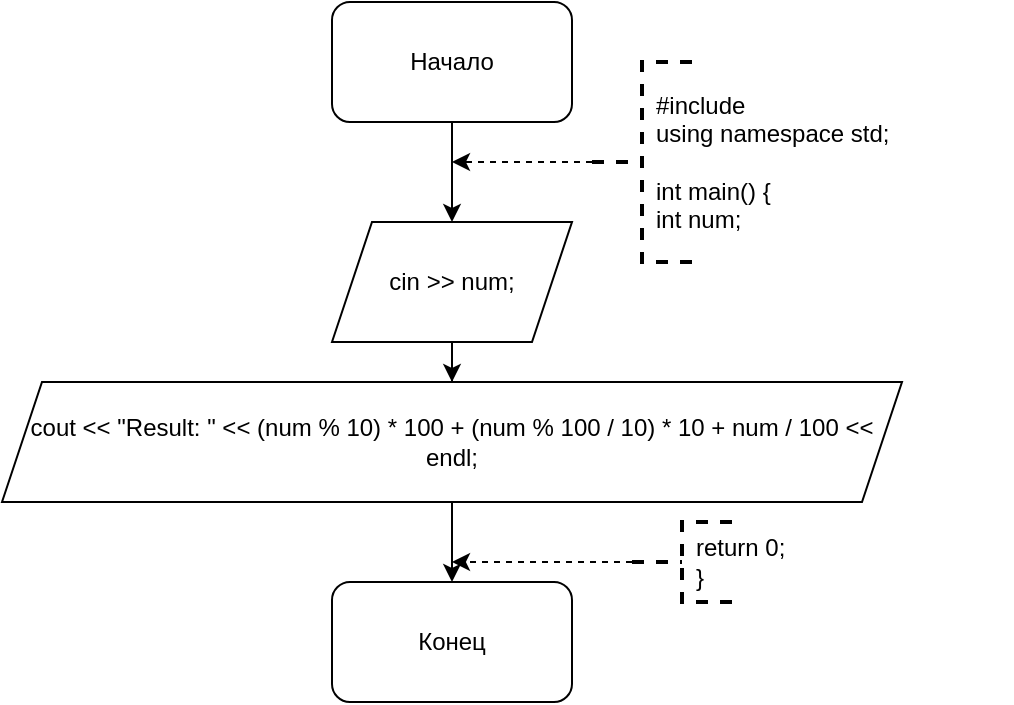 <mxfile version="13.9.9" type="device"><diagram id="hNVPElEaRh08emfigoWd" name="Страница 1"><mxGraphModel dx="1024" dy="592" grid="1" gridSize="10" guides="1" tooltips="1" connect="1" arrows="1" fold="1" page="1" pageScale="1" pageWidth="827" pageHeight="1169" math="0" shadow="0"><root><mxCell id="0"/><mxCell id="1" parent="0"/><mxCell id="JrHkwXG36gAFmYf-6ycT-5" style="edgeStyle=orthogonalEdgeStyle;rounded=0;orthogonalLoop=1;jettySize=auto;html=1;" edge="1" parent="1" source="JrHkwXG36gAFmYf-6ycT-1" target="JrHkwXG36gAFmYf-6ycT-2"><mxGeometry relative="1" as="geometry"/></mxCell><mxCell id="JrHkwXG36gAFmYf-6ycT-1" value="Начало" style="rounded=1;whiteSpace=wrap;html=1;" vertex="1" parent="1"><mxGeometry x="340" y="10" width="120" height="60" as="geometry"/></mxCell><mxCell id="JrHkwXG36gAFmYf-6ycT-6" style="edgeStyle=orthogonalEdgeStyle;rounded=0;orthogonalLoop=1;jettySize=auto;html=1;" edge="1" parent="1" source="JrHkwXG36gAFmYf-6ycT-2" target="JrHkwXG36gAFmYf-6ycT-3"><mxGeometry relative="1" as="geometry"/></mxCell><mxCell id="JrHkwXG36gAFmYf-6ycT-2" value="cin &amp;gt;&amp;gt; num;" style="shape=parallelogram;perimeter=parallelogramPerimeter;whiteSpace=wrap;html=1;fixedSize=1;" vertex="1" parent="1"><mxGeometry x="340" y="120" width="120" height="60" as="geometry"/></mxCell><mxCell id="JrHkwXG36gAFmYf-6ycT-7" style="edgeStyle=orthogonalEdgeStyle;rounded=0;orthogonalLoop=1;jettySize=auto;html=1;entryX=0.5;entryY=0;entryDx=0;entryDy=0;" edge="1" parent="1" source="JrHkwXG36gAFmYf-6ycT-3" target="JrHkwXG36gAFmYf-6ycT-4"><mxGeometry relative="1" as="geometry"/></mxCell><mxCell id="JrHkwXG36gAFmYf-6ycT-3" value="cout &amp;lt;&amp;lt; &quot;Result: &quot; &amp;lt;&amp;lt; (num % 10) * 100 + (num % 100 / 10) * 10 + num / 100 &amp;lt;&amp;lt; endl;" style="shape=parallelogram;perimeter=parallelogramPerimeter;whiteSpace=wrap;html=1;fixedSize=1;" vertex="1" parent="1"><mxGeometry x="175" y="200" width="450" height="60" as="geometry"/></mxCell><mxCell id="JrHkwXG36gAFmYf-6ycT-4" value="Конец" style="rounded=1;whiteSpace=wrap;html=1;" vertex="1" parent="1"><mxGeometry x="340" y="300" width="120" height="60" as="geometry"/></mxCell><mxCell id="JrHkwXG36gAFmYf-6ycT-9" style="edgeStyle=orthogonalEdgeStyle;rounded=0;orthogonalLoop=1;jettySize=auto;html=1;dashed=1;" edge="1" parent="1" source="JrHkwXG36gAFmYf-6ycT-8"><mxGeometry relative="1" as="geometry"><mxPoint x="400" y="90" as="targetPoint"/></mxGeometry></mxCell><mxCell id="JrHkwXG36gAFmYf-6ycT-8" value="" style="strokeWidth=2;html=1;shape=mxgraph.flowchart.annotation_2;align=left;labelPosition=right;pointerEvents=1;dashed=1;" vertex="1" parent="1"><mxGeometry x="470" y="40" width="50" height="100" as="geometry"/></mxCell><mxCell id="JrHkwXG36gAFmYf-6ycT-10" value="#include&lt;br&gt;using namespace std;&lt;br&gt;&lt;br&gt;int main() {&lt;br&gt;int num;" style="text;html=1;strokeColor=none;fillColor=none;align=left;verticalAlign=middle;whiteSpace=wrap;rounded=0;dashed=1;" vertex="1" parent="1"><mxGeometry x="500" y="40" width="180" height="100" as="geometry"/></mxCell><mxCell id="JrHkwXG36gAFmYf-6ycT-12" style="edgeStyle=orthogonalEdgeStyle;rounded=0;orthogonalLoop=1;jettySize=auto;html=1;dashed=1;" edge="1" parent="1" source="JrHkwXG36gAFmYf-6ycT-11"><mxGeometry relative="1" as="geometry"><mxPoint x="400" y="290" as="targetPoint"/></mxGeometry></mxCell><mxCell id="JrHkwXG36gAFmYf-6ycT-11" value="" style="strokeWidth=2;html=1;shape=mxgraph.flowchart.annotation_2;align=left;labelPosition=right;pointerEvents=1;dashed=1;" vertex="1" parent="1"><mxGeometry x="490" y="270" width="50" height="40" as="geometry"/></mxCell><mxCell id="JrHkwXG36gAFmYf-6ycT-13" value="return 0;&lt;br&gt;}" style="text;html=1;strokeColor=none;fillColor=none;align=left;verticalAlign=middle;whiteSpace=wrap;rounded=0;dashed=1;" vertex="1" parent="1"><mxGeometry x="520" y="270" width="90" height="40" as="geometry"/></mxCell></root></mxGraphModel></diagram></mxfile>